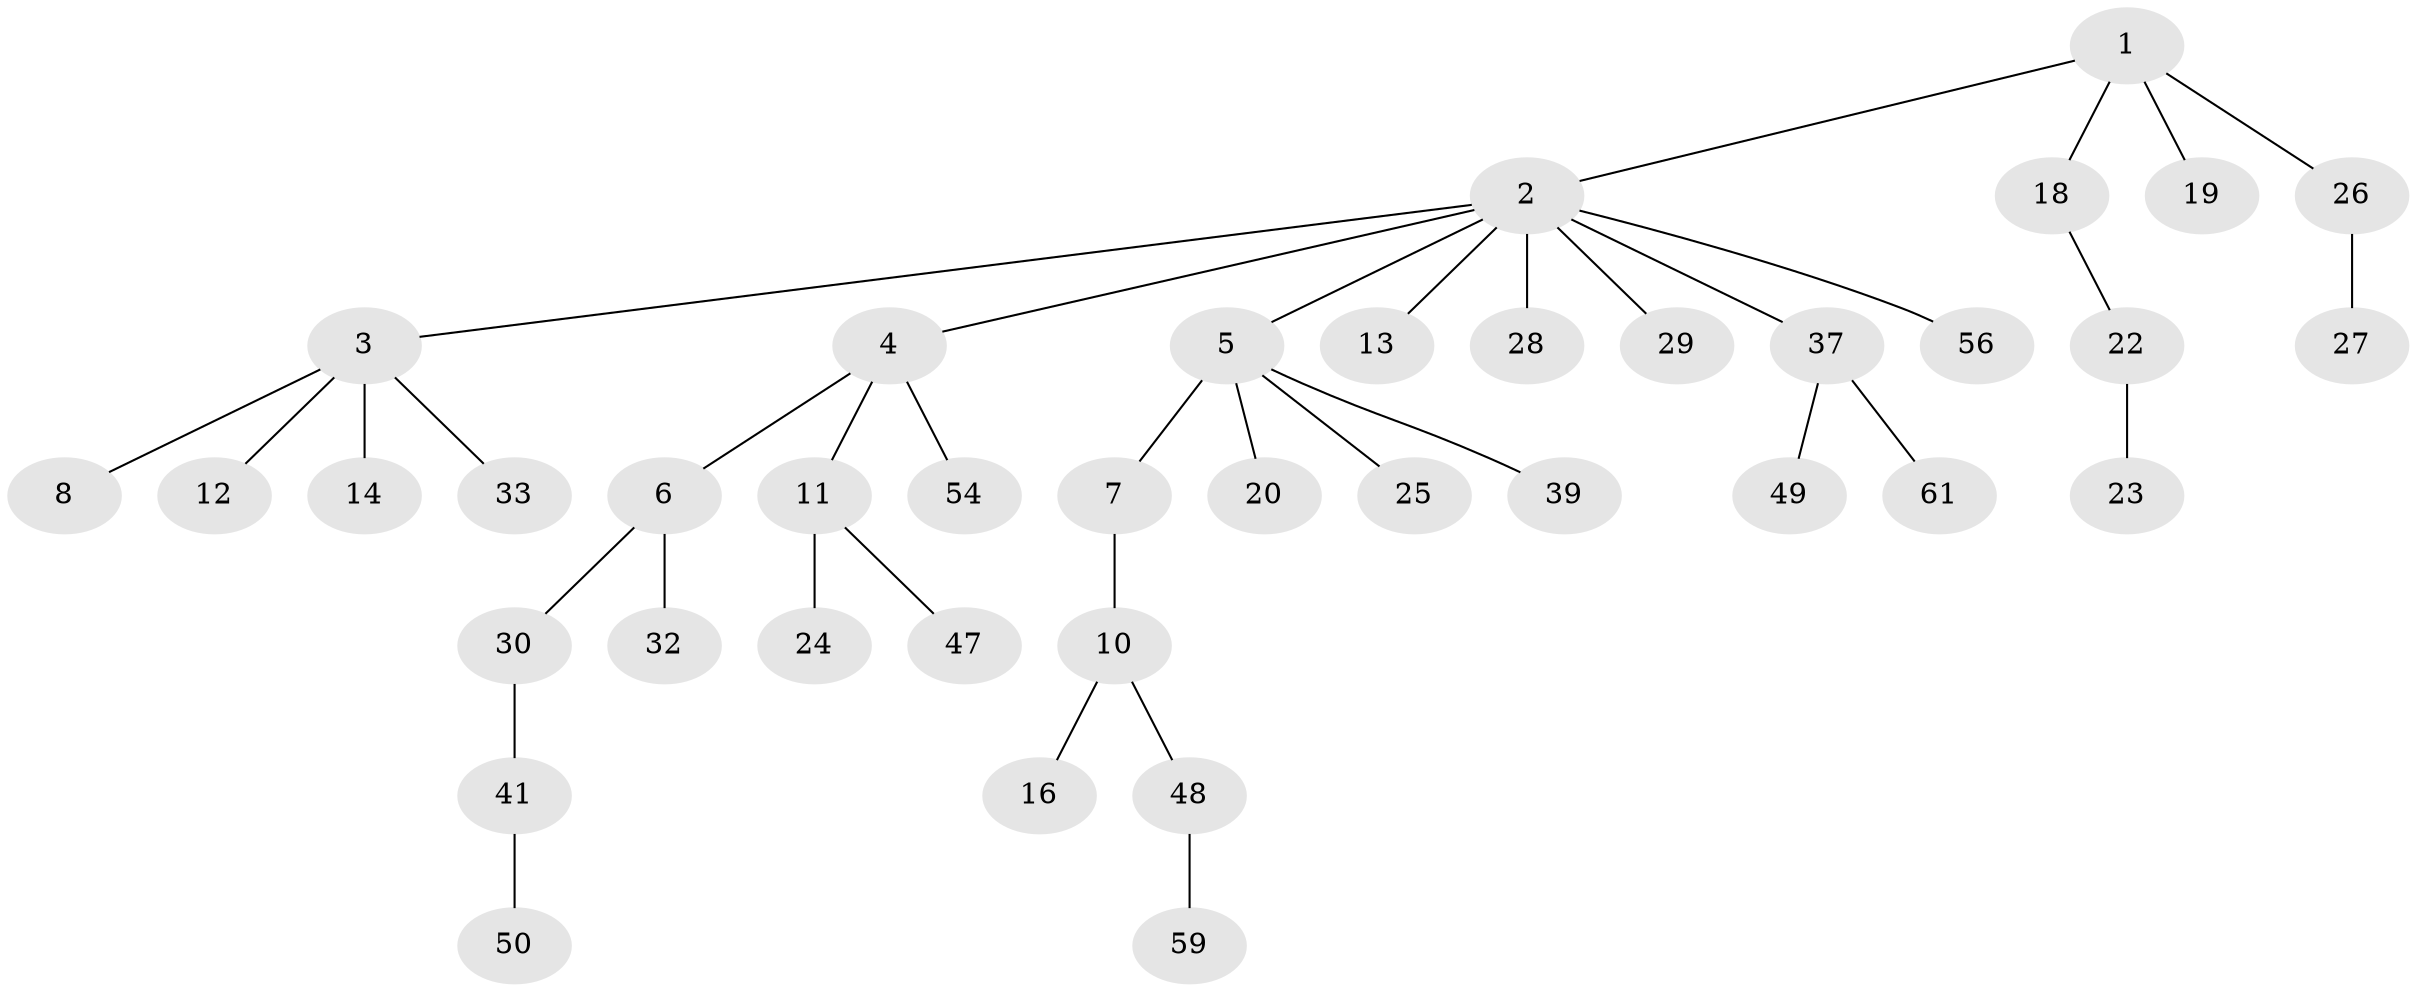 // original degree distribution, {3: 0.18032786885245902, 8: 0.01639344262295082, 4: 0.03278688524590164, 5: 0.01639344262295082, 6: 0.01639344262295082, 1: 0.4918032786885246, 2: 0.2459016393442623}
// Generated by graph-tools (version 1.1) at 2025/11/02/27/25 16:11:28]
// undirected, 39 vertices, 38 edges
graph export_dot {
graph [start="1"]
  node [color=gray90,style=filled];
  1 [super="+15"];
  2 [super="+31"];
  3 [super="+9"];
  4 [super="+35"];
  5 [super="+53"];
  6;
  7 [super="+36"];
  8;
  10 [super="+17"];
  11 [super="+40"];
  12 [super="+45"];
  13 [super="+44"];
  14 [super="+58"];
  16;
  18 [super="+21"];
  19;
  20 [super="+43"];
  22 [super="+46"];
  23;
  24;
  25;
  26;
  27 [super="+51"];
  28;
  29 [super="+42"];
  30 [super="+34"];
  32 [super="+55"];
  33 [super="+38"];
  37 [super="+60"];
  39;
  41 [super="+57"];
  47;
  48 [super="+52"];
  49;
  50;
  54;
  56;
  59;
  61;
  1 -- 2;
  1 -- 18;
  1 -- 26;
  1 -- 19;
  2 -- 3;
  2 -- 4;
  2 -- 5;
  2 -- 13;
  2 -- 28;
  2 -- 29;
  2 -- 56;
  2 -- 37;
  3 -- 8;
  3 -- 12;
  3 -- 33;
  3 -- 14;
  4 -- 6;
  4 -- 11;
  4 -- 54;
  5 -- 7;
  5 -- 20;
  5 -- 25;
  5 -- 39;
  6 -- 30;
  6 -- 32;
  7 -- 10;
  10 -- 16;
  10 -- 48;
  11 -- 24;
  11 -- 47;
  18 -- 22;
  22 -- 23;
  26 -- 27;
  30 -- 41;
  37 -- 49;
  37 -- 61;
  41 -- 50;
  48 -- 59;
}
